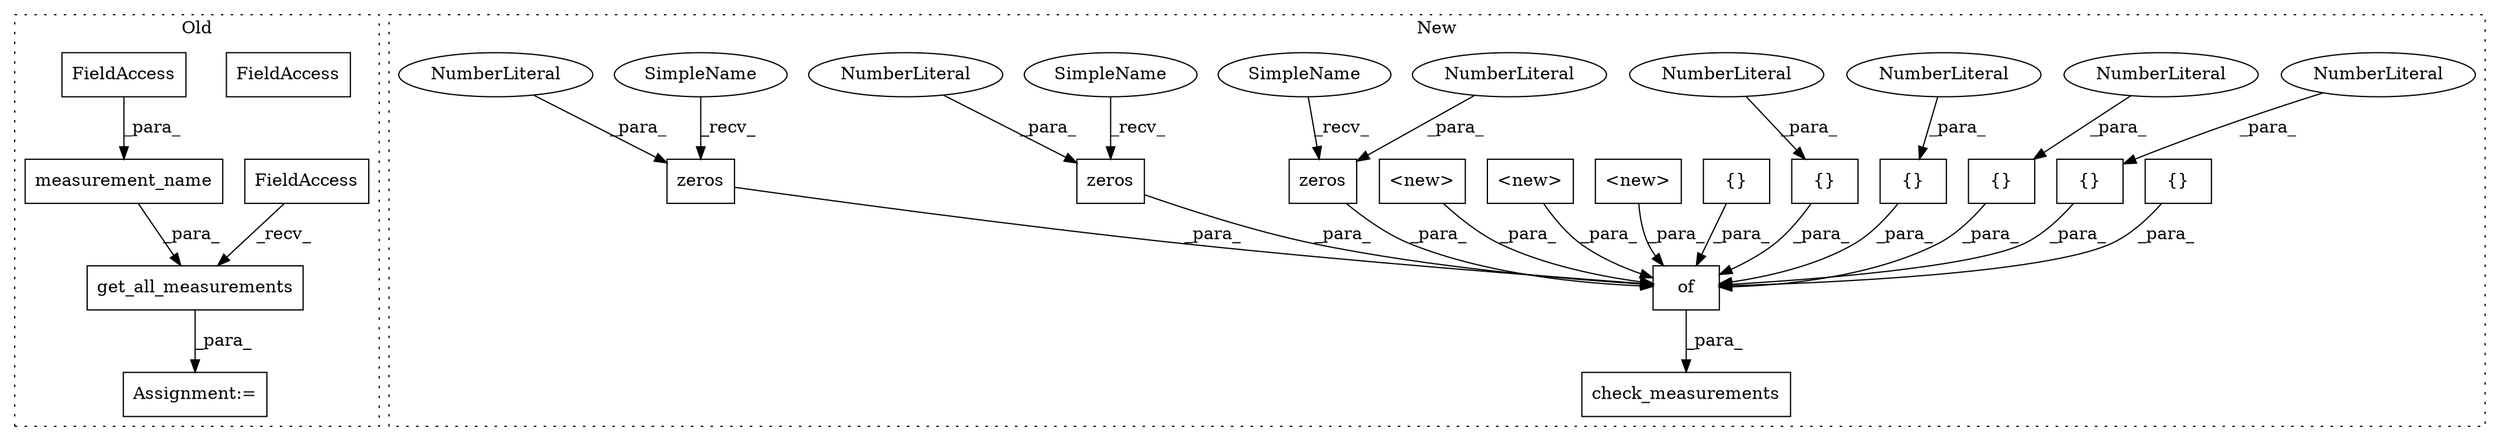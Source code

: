 digraph G {
subgraph cluster0 {
1 [label="measurement_name" a="32" s="56661,56719" l="17,1" shape="box"];
13 [label="FieldAccess" a="22" s="56678" l="41" shape="box"];
14 [label="get_all_measurements" a="32" s="56621,56720" l="21,1" shape="box"];
15 [label="FieldAccess" a="22" s="56598" l="22" shape="box"];
26 [label="Assignment:=" a="7" s="56597" l="1" shape="box"];
30 [label="FieldAccess" a="22" s="56678" l="41" shape="box"];
label = "Old";
style="dotted";
}
subgraph cluster1 {
2 [label="{}" a="4" s="65848,65863" l="1,1" shape="box"];
3 [label="check_measurements" a="32" s="65291,66225" l="19,1" shape="box"];
4 [label="{}" a="4" s="66154,66156" l="1,1" shape="box"];
5 [label="NumberLiteral" a="34" s="66155" l="1" shape="ellipse"];
6 [label="{}" a="4" s="65406,65408" l="1,1" shape="box"];
7 [label="NumberLiteral" a="34" s="65407" l="1" shape="ellipse"];
8 [label="{}" a="4" s="65604,65606" l="1,1" shape="box"];
9 [label="NumberLiteral" a="34" s="65605" l="1" shape="ellipse"];
10 [label="{}" a="4" s="66087,66089" l="1,1" shape="box"];
11 [label="NumberLiteral" a="34" s="66088" l="1" shape="ellipse"];
12 [label="{}" a="4" s="65504,65506" l="1,1" shape="box"];
16 [label="of" a="32" s="65324,66224" l="3,1" shape="box"];
17 [label="<new>" a="14" s="65946" l="58" shape="box"];
18 [label="zeros" a="32" s="65936,65943" l="6,1" shape="box"];
19 [label="NumberLiteral" a="34" s="65942" l="1" shape="ellipse"];
20 [label="<new>" a="14" s="65784" l="54" shape="box"];
21 [label="zeros" a="32" s="65774,65781" l="6,1" shape="box"];
22 [label="NumberLiteral" a="34" s="65780" l="1" shape="ellipse"];
23 [label="<new>" a="14" s="65696" l="61" shape="box"];
24 [label="zeros" a="32" s="65686,65693" l="6,1" shape="box"];
25 [label="NumberLiteral" a="34" s="65692" l="1" shape="ellipse"];
27 [label="SimpleName" a="42" s="65930" l="5" shape="ellipse"];
28 [label="SimpleName" a="42" s="65680" l="5" shape="ellipse"];
29 [label="SimpleName" a="42" s="65768" l="5" shape="ellipse"];
label = "New";
style="dotted";
}
1 -> 14 [label="_para_"];
2 -> 16 [label="_para_"];
4 -> 16 [label="_para_"];
5 -> 4 [label="_para_"];
6 -> 16 [label="_para_"];
7 -> 6 [label="_para_"];
8 -> 16 [label="_para_"];
9 -> 8 [label="_para_"];
10 -> 16 [label="_para_"];
11 -> 10 [label="_para_"];
12 -> 16 [label="_para_"];
14 -> 26 [label="_para_"];
15 -> 14 [label="_recv_"];
16 -> 3 [label="_para_"];
17 -> 16 [label="_para_"];
18 -> 16 [label="_para_"];
19 -> 18 [label="_para_"];
20 -> 16 [label="_para_"];
21 -> 16 [label="_para_"];
22 -> 21 [label="_para_"];
23 -> 16 [label="_para_"];
24 -> 16 [label="_para_"];
25 -> 24 [label="_para_"];
27 -> 18 [label="_recv_"];
28 -> 24 [label="_recv_"];
29 -> 21 [label="_recv_"];
30 -> 1 [label="_para_"];
}